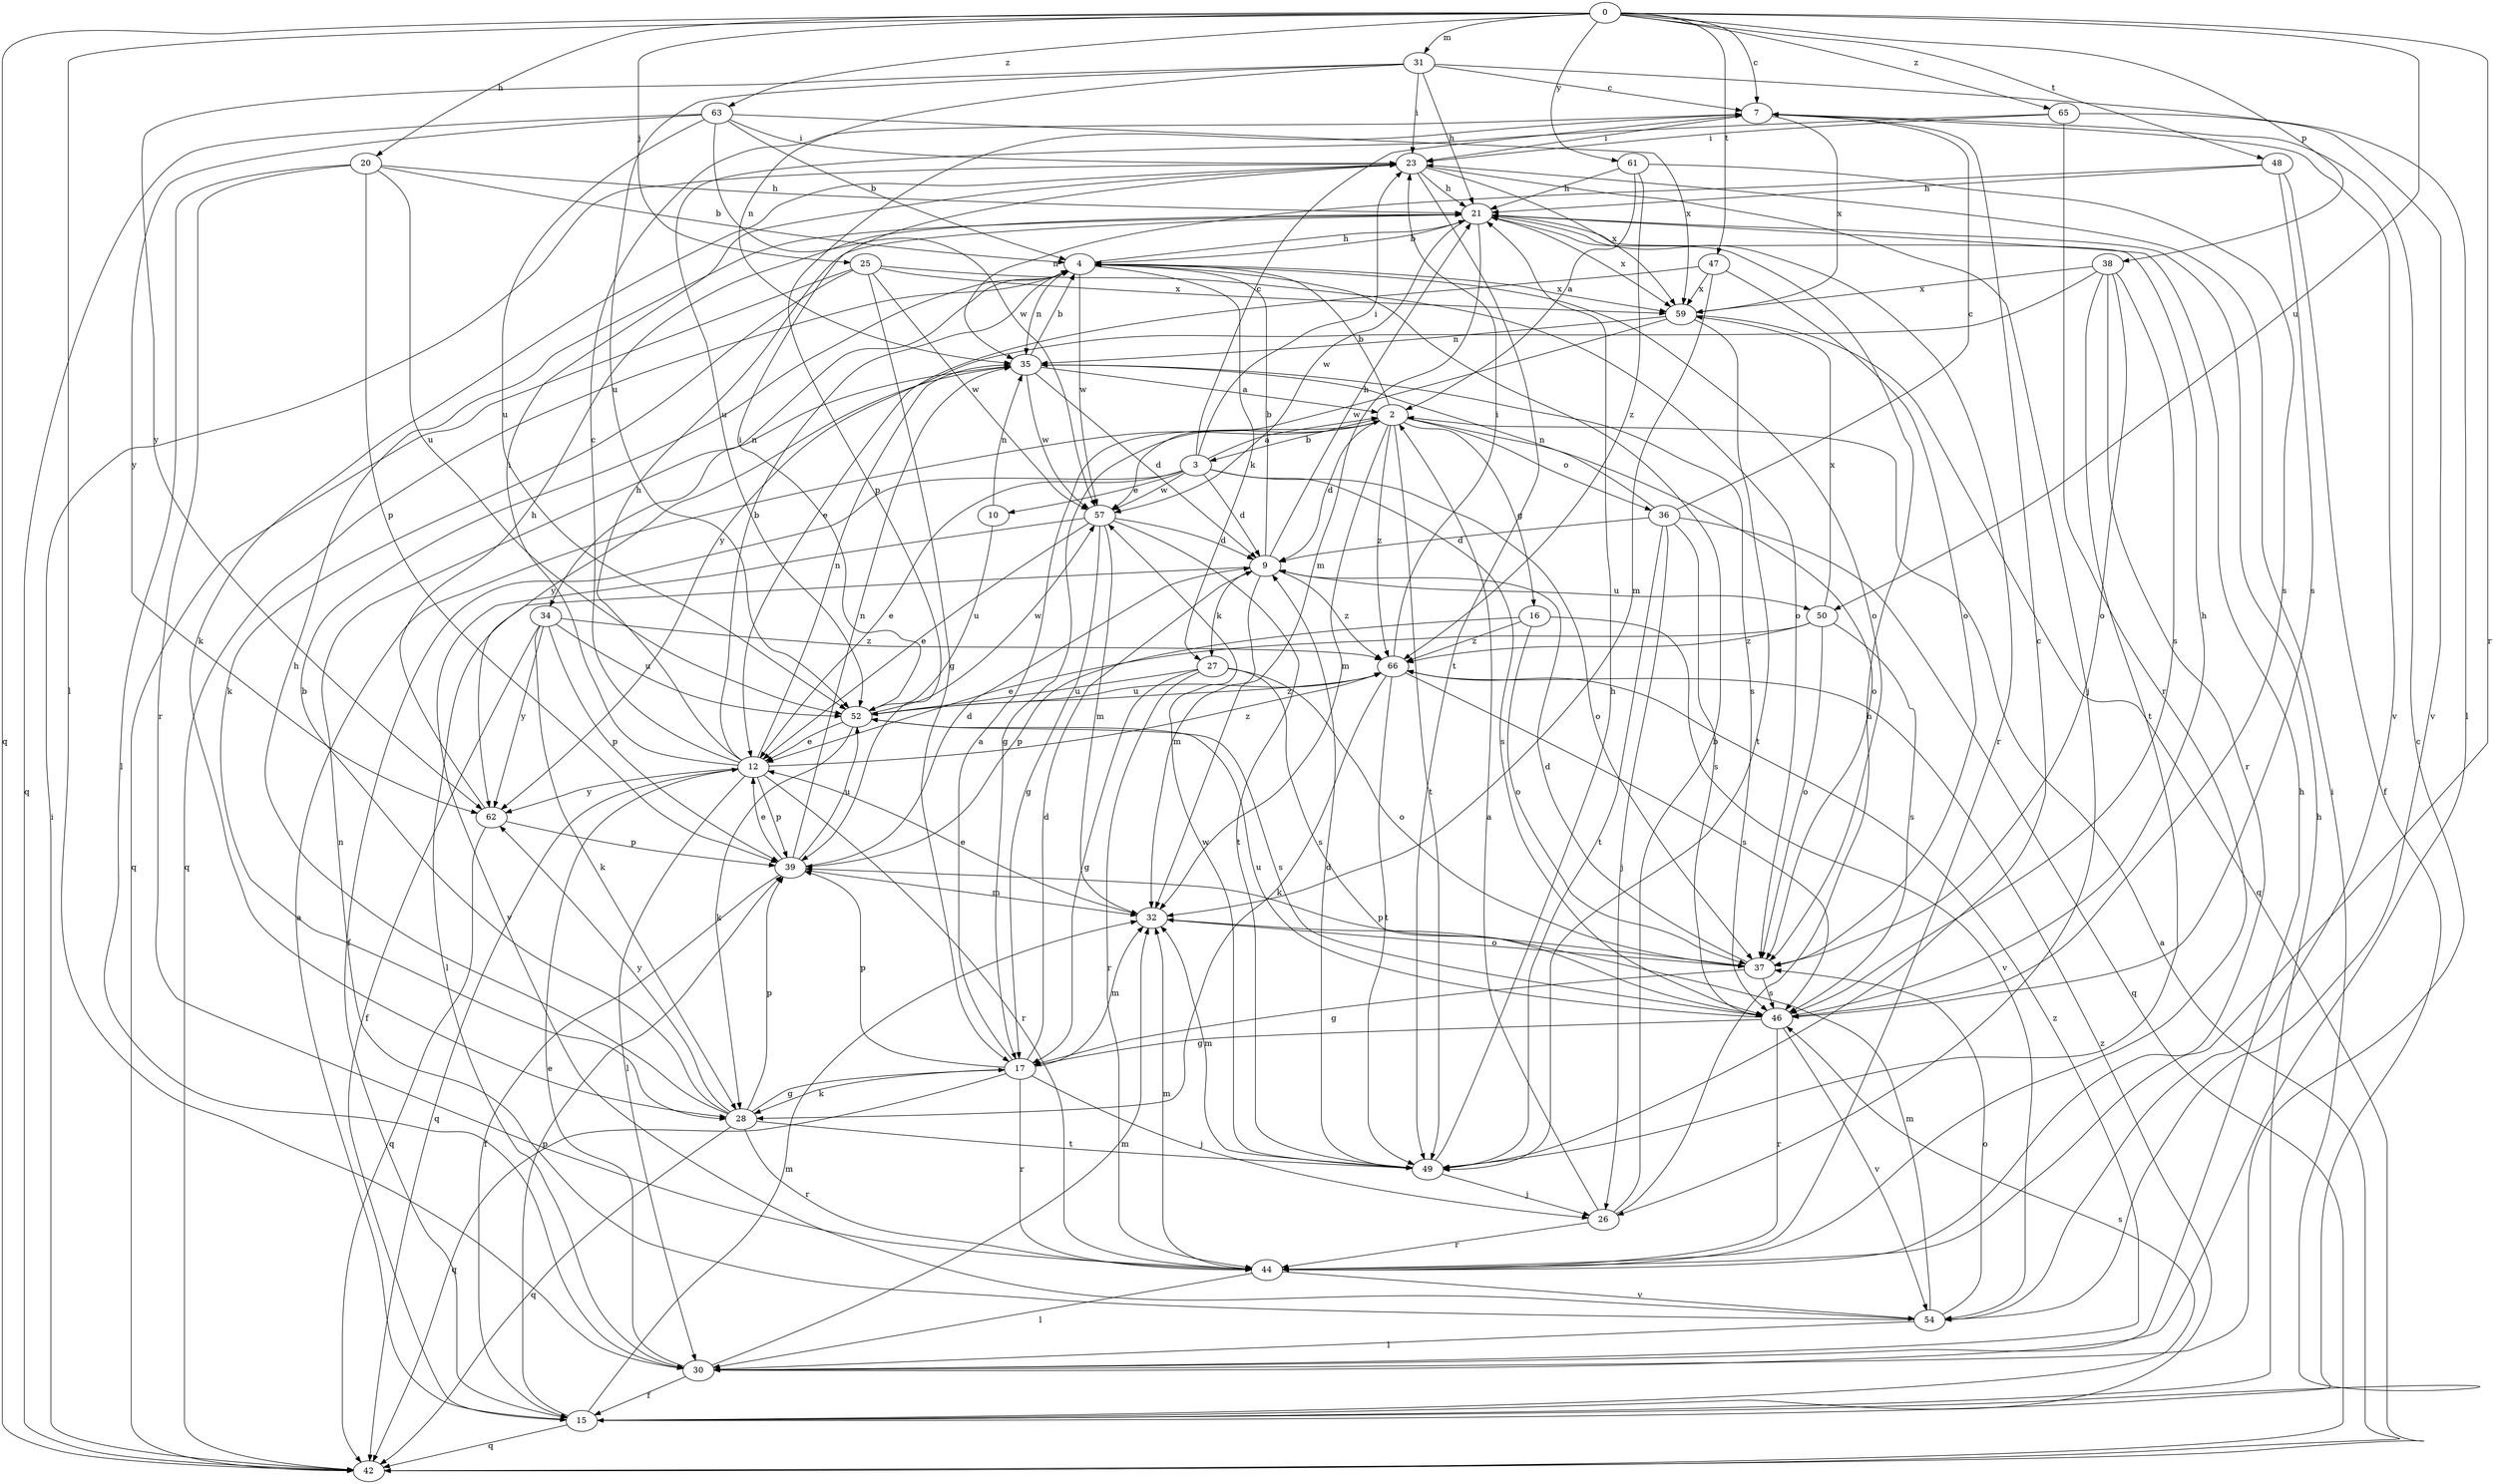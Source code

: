 strict digraph  {
0;
2;
3;
4;
7;
9;
10;
12;
15;
16;
17;
20;
21;
23;
25;
26;
27;
28;
30;
31;
32;
34;
35;
36;
37;
38;
39;
42;
44;
46;
47;
48;
49;
50;
52;
54;
57;
59;
61;
62;
63;
65;
66;
0 -> 7  [label=c];
0 -> 20  [label=h];
0 -> 25  [label=j];
0 -> 30  [label=l];
0 -> 31  [label=m];
0 -> 38  [label=p];
0 -> 42  [label=q];
0 -> 44  [label=r];
0 -> 47  [label=t];
0 -> 48  [label=t];
0 -> 50  [label=u];
0 -> 61  [label=y];
0 -> 63  [label=z];
0 -> 65  [label=z];
2 -> 3  [label=b];
2 -> 4  [label=b];
2 -> 9  [label=d];
2 -> 16  [label=g];
2 -> 17  [label=g];
2 -> 32  [label=m];
2 -> 36  [label=o];
2 -> 37  [label=o];
2 -> 49  [label=t];
2 -> 66  [label=z];
3 -> 2  [label=a];
3 -> 7  [label=c];
3 -> 9  [label=d];
3 -> 10  [label=e];
3 -> 12  [label=e];
3 -> 15  [label=f];
3 -> 23  [label=i];
3 -> 37  [label=o];
3 -> 46  [label=s];
3 -> 57  [label=w];
4 -> 21  [label=h];
4 -> 27  [label=k];
4 -> 34  [label=n];
4 -> 35  [label=n];
4 -> 37  [label=o];
4 -> 42  [label=q];
4 -> 57  [label=w];
4 -> 59  [label=x];
7 -> 23  [label=i];
7 -> 39  [label=p];
7 -> 54  [label=v];
7 -> 59  [label=x];
9 -> 4  [label=b];
9 -> 21  [label=h];
9 -> 27  [label=k];
9 -> 30  [label=l];
9 -> 32  [label=m];
9 -> 50  [label=u];
9 -> 66  [label=z];
10 -> 35  [label=n];
10 -> 52  [label=u];
12 -> 4  [label=b];
12 -> 7  [label=c];
12 -> 21  [label=h];
12 -> 23  [label=i];
12 -> 30  [label=l];
12 -> 35  [label=n];
12 -> 39  [label=p];
12 -> 42  [label=q];
12 -> 44  [label=r];
12 -> 62  [label=y];
12 -> 66  [label=z];
15 -> 2  [label=a];
15 -> 21  [label=h];
15 -> 23  [label=i];
15 -> 32  [label=m];
15 -> 39  [label=p];
15 -> 42  [label=q];
15 -> 46  [label=s];
15 -> 66  [label=z];
16 -> 37  [label=o];
16 -> 39  [label=p];
16 -> 54  [label=v];
16 -> 66  [label=z];
17 -> 2  [label=a];
17 -> 9  [label=d];
17 -> 26  [label=j];
17 -> 28  [label=k];
17 -> 32  [label=m];
17 -> 39  [label=p];
17 -> 42  [label=q];
17 -> 44  [label=r];
20 -> 4  [label=b];
20 -> 21  [label=h];
20 -> 30  [label=l];
20 -> 39  [label=p];
20 -> 44  [label=r];
20 -> 52  [label=u];
21 -> 4  [label=b];
21 -> 32  [label=m];
21 -> 44  [label=r];
21 -> 57  [label=w];
21 -> 59  [label=x];
23 -> 21  [label=h];
23 -> 26  [label=j];
23 -> 28  [label=k];
23 -> 49  [label=t];
23 -> 59  [label=x];
25 -> 17  [label=g];
25 -> 28  [label=k];
25 -> 37  [label=o];
25 -> 42  [label=q];
25 -> 57  [label=w];
25 -> 59  [label=x];
26 -> 2  [label=a];
26 -> 4  [label=b];
26 -> 21  [label=h];
26 -> 44  [label=r];
27 -> 17  [label=g];
27 -> 37  [label=o];
27 -> 44  [label=r];
27 -> 46  [label=s];
27 -> 52  [label=u];
28 -> 4  [label=b];
28 -> 17  [label=g];
28 -> 21  [label=h];
28 -> 39  [label=p];
28 -> 42  [label=q];
28 -> 44  [label=r];
28 -> 49  [label=t];
28 -> 62  [label=y];
30 -> 7  [label=c];
30 -> 12  [label=e];
30 -> 15  [label=f];
30 -> 21  [label=h];
30 -> 32  [label=m];
30 -> 66  [label=z];
31 -> 7  [label=c];
31 -> 21  [label=h];
31 -> 23  [label=i];
31 -> 30  [label=l];
31 -> 35  [label=n];
31 -> 52  [label=u];
31 -> 62  [label=y];
32 -> 12  [label=e];
32 -> 37  [label=o];
34 -> 15  [label=f];
34 -> 28  [label=k];
34 -> 39  [label=p];
34 -> 52  [label=u];
34 -> 62  [label=y];
34 -> 66  [label=z];
35 -> 2  [label=a];
35 -> 4  [label=b];
35 -> 9  [label=d];
35 -> 46  [label=s];
35 -> 57  [label=w];
35 -> 62  [label=y];
36 -> 7  [label=c];
36 -> 9  [label=d];
36 -> 26  [label=j];
36 -> 35  [label=n];
36 -> 42  [label=q];
36 -> 46  [label=s];
36 -> 49  [label=t];
37 -> 9  [label=d];
37 -> 17  [label=g];
37 -> 39  [label=p];
37 -> 46  [label=s];
38 -> 37  [label=o];
38 -> 44  [label=r];
38 -> 46  [label=s];
38 -> 49  [label=t];
38 -> 59  [label=x];
38 -> 62  [label=y];
39 -> 9  [label=d];
39 -> 12  [label=e];
39 -> 15  [label=f];
39 -> 32  [label=m];
39 -> 35  [label=n];
39 -> 52  [label=u];
42 -> 2  [label=a];
42 -> 23  [label=i];
44 -> 30  [label=l];
44 -> 32  [label=m];
44 -> 54  [label=v];
46 -> 17  [label=g];
46 -> 21  [label=h];
46 -> 44  [label=r];
46 -> 52  [label=u];
46 -> 54  [label=v];
47 -> 12  [label=e];
47 -> 32  [label=m];
47 -> 37  [label=o];
47 -> 59  [label=x];
48 -> 15  [label=f];
48 -> 21  [label=h];
48 -> 35  [label=n];
48 -> 46  [label=s];
49 -> 7  [label=c];
49 -> 9  [label=d];
49 -> 21  [label=h];
49 -> 26  [label=j];
49 -> 32  [label=m];
49 -> 57  [label=w];
50 -> 12  [label=e];
50 -> 37  [label=o];
50 -> 46  [label=s];
50 -> 59  [label=x];
50 -> 66  [label=z];
52 -> 12  [label=e];
52 -> 23  [label=i];
52 -> 28  [label=k];
52 -> 46  [label=s];
52 -> 57  [label=w];
52 -> 66  [label=z];
54 -> 30  [label=l];
54 -> 32  [label=m];
54 -> 35  [label=n];
54 -> 37  [label=o];
57 -> 9  [label=d];
57 -> 12  [label=e];
57 -> 17  [label=g];
57 -> 32  [label=m];
57 -> 49  [label=t];
57 -> 54  [label=v];
59 -> 35  [label=n];
59 -> 42  [label=q];
59 -> 49  [label=t];
59 -> 57  [label=w];
61 -> 2  [label=a];
61 -> 21  [label=h];
61 -> 46  [label=s];
61 -> 66  [label=z];
62 -> 21  [label=h];
62 -> 39  [label=p];
62 -> 42  [label=q];
63 -> 4  [label=b];
63 -> 23  [label=i];
63 -> 42  [label=q];
63 -> 52  [label=u];
63 -> 57  [label=w];
63 -> 59  [label=x];
63 -> 62  [label=y];
65 -> 23  [label=i];
65 -> 44  [label=r];
65 -> 52  [label=u];
65 -> 54  [label=v];
66 -> 23  [label=i];
66 -> 28  [label=k];
66 -> 46  [label=s];
66 -> 49  [label=t];
66 -> 52  [label=u];
}
